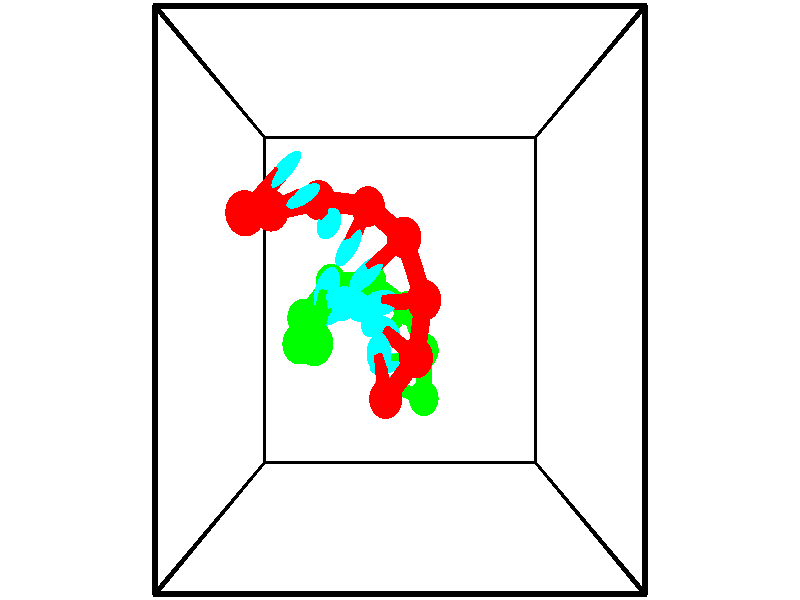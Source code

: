 // switches for output
#declare DRAW_BASES = 1; // possible values are 0, 1; only relevant for DNA ribbons
#declare DRAW_BASES_TYPE = 3; // possible values are 1, 2, 3; only relevant for DNA ribbons
#declare DRAW_FOG = 0; // set to 1 to enable fog

#include "colors.inc"

#include "transforms.inc"
background { rgb <1, 1, 1>}

#default {
   normal{
       ripples 0.25
       frequency 0.20
       turbulence 0.2
       lambda 5
   }
	finish {
		phong 0.1
		phong_size 40.
	}
}

// original window dimensions: 1024x640


// camera settings

camera {
	sky <-0, 1, 0>
	up <-0, 1, 0>
	right 1.6 * <1, 0, 0>
	location <2.5, 2.5, 11.1562>
	look_at <2.5, 2.5, 2.5>
	direction <0, 0, -8.6562>
	angle 67.0682
}


# declare cpy_camera_pos = <2.5, 2.5, 11.1562>;
# if (DRAW_FOG = 1)
fog {
	fog_type 2
	up vnormalize(cpy_camera_pos)
	color rgbt<1,1,1,0.3>
	distance 1e-5
	fog_alt 3e-3
	fog_offset 4
}
# end


// LIGHTS

# declare lum = 6;
global_settings {
	ambient_light rgb lum * <0.05, 0.05, 0.05>
	max_trace_level 15
}# declare cpy_direct_light_amount = 0.25;
light_source
{	1000 * <-1, -1, 1>,
	rgb lum * cpy_direct_light_amount
	parallel
}

light_source
{	1000 * <1, 1, -1>,
	rgb lum * cpy_direct_light_amount
	parallel
}

// strand 0

// nucleotide -1

// particle -1
sphere {
	<0.479478, 3.442579, 3.279857> 0.250000
	pigment { color rgbt <1,0,0,0> }
	no_shadow
}
cylinder {
	<0.755368, 3.724838, 3.214935>,  <0.920901, 3.894194, 3.175982>, 0.100000
	pigment { color rgbt <1,0,0,0> }
	no_shadow
}
cylinder {
	<0.755368, 3.724838, 3.214935>,  <0.479478, 3.442579, 3.279857>, 0.100000
	pigment { color rgbt <1,0,0,0> }
	no_shadow
}

// particle -1
sphere {
	<0.755368, 3.724838, 3.214935> 0.100000
	pigment { color rgbt <1,0,0,0> }
	no_shadow
}
sphere {
	0, 1
	scale<0.080000,0.200000,0.300000>
	matrix <0.539463, -0.650311, -0.534861,
		-0.482973, 0.281348, -0.829205,
		0.689723, 0.705648, -0.162305,
		0.962284, 3.936533, 3.166244>
	pigment { color rgbt <0,1,1,0> }
	no_shadow
}
cylinder {
	<0.653602, 3.566136, 2.533964>,  <0.479478, 3.442579, 3.279857>, 0.130000
	pigment { color rgbt <1,0,0,0> }
	no_shadow
}

// nucleotide -1

// particle -1
sphere {
	<0.653602, 3.566136, 2.533964> 0.250000
	pigment { color rgbt <1,0,0,0> }
	no_shadow
}
cylinder {
	<0.958098, 3.628620, 2.785713>,  <1.140796, 3.666111, 2.936763>, 0.100000
	pigment { color rgbt <1,0,0,0> }
	no_shadow
}
cylinder {
	<0.958098, 3.628620, 2.785713>,  <0.653602, 3.566136, 2.533964>, 0.100000
	pigment { color rgbt <1,0,0,0> }
	no_shadow
}

// particle -1
sphere {
	<0.958098, 3.628620, 2.785713> 0.100000
	pigment { color rgbt <1,0,0,0> }
	no_shadow
}
sphere {
	0, 1
	scale<0.080000,0.200000,0.300000>
	matrix <0.492101, -0.771228, -0.403787,
		0.422315, 0.617094, -0.663962,
		0.761241, 0.156211, 0.629374,
		1.186471, 3.675483, 2.974525>
	pigment { color rgbt <0,1,1,0> }
	no_shadow
}
cylinder {
	<1.283870, 3.745967, 2.107589>,  <0.653602, 3.566136, 2.533964>, 0.130000
	pigment { color rgbt <1,0,0,0> }
	no_shadow
}

// nucleotide -1

// particle -1
sphere {
	<1.283870, 3.745967, 2.107589> 0.250000
	pigment { color rgbt <1,0,0,0> }
	no_shadow
}
cylinder {
	<1.407747, 3.547504, 2.432037>,  <1.482073, 3.428427, 2.626707>, 0.100000
	pigment { color rgbt <1,0,0,0> }
	no_shadow
}
cylinder {
	<1.407747, 3.547504, 2.432037>,  <1.283870, 3.745967, 2.107589>, 0.100000
	pigment { color rgbt <1,0,0,0> }
	no_shadow
}

// particle -1
sphere {
	<1.407747, 3.547504, 2.432037> 0.100000
	pigment { color rgbt <1,0,0,0> }
	no_shadow
}
sphere {
	0, 1
	scale<0.080000,0.200000,0.300000>
	matrix <0.551507, -0.601172, -0.578301,
		0.774552, 0.626435, 0.087456,
		0.309692, -0.496157, 0.811122,
		1.500654, 3.398657, 2.675374>
	pigment { color rgbt <0,1,1,0> }
	no_shadow
}
cylinder {
	<2.024431, 3.659480, 2.174535>,  <1.283870, 3.745967, 2.107589>, 0.130000
	pigment { color rgbt <1,0,0,0> }
	no_shadow
}

// nucleotide -1

// particle -1
sphere {
	<2.024431, 3.659480, 2.174535> 0.250000
	pigment { color rgbt <1,0,0,0> }
	no_shadow
}
cylinder {
	<1.876644, 3.355885, 2.388985>,  <1.787972, 3.173727, 2.517655>, 0.100000
	pigment { color rgbt <1,0,0,0> }
	no_shadow
}
cylinder {
	<1.876644, 3.355885, 2.388985>,  <2.024431, 3.659480, 2.174535>, 0.100000
	pigment { color rgbt <1,0,0,0> }
	no_shadow
}

// particle -1
sphere {
	<1.876644, 3.355885, 2.388985> 0.100000
	pigment { color rgbt <1,0,0,0> }
	no_shadow
}
sphere {
	0, 1
	scale<0.080000,0.200000,0.300000>
	matrix <0.584555, -0.638327, -0.500833,
		0.722350, 0.128353, 0.679512,
		-0.369467, -0.758989, 0.536125,
		1.765804, 3.128188, 2.549822>
	pigment { color rgbt <0,1,1,0> }
	no_shadow
}
cylinder {
	<2.559453, 3.249552, 2.455150>,  <2.024431, 3.659480, 2.174535>, 0.130000
	pigment { color rgbt <1,0,0,0> }
	no_shadow
}

// nucleotide -1

// particle -1
sphere {
	<2.559453, 3.249552, 2.455150> 0.250000
	pigment { color rgbt <1,0,0,0> }
	no_shadow
}
cylinder {
	<2.246262, 3.001671, 2.433571>,  <2.058347, 2.852942, 2.420623>, 0.100000
	pigment { color rgbt <1,0,0,0> }
	no_shadow
}
cylinder {
	<2.246262, 3.001671, 2.433571>,  <2.559453, 3.249552, 2.455150>, 0.100000
	pigment { color rgbt <1,0,0,0> }
	no_shadow
}

// particle -1
sphere {
	<2.246262, 3.001671, 2.433571> 0.100000
	pigment { color rgbt <1,0,0,0> }
	no_shadow
}
sphere {
	0, 1
	scale<0.080000,0.200000,0.300000>
	matrix <0.514020, -0.595723, -0.617170,
		0.350324, -0.510962, 0.784979,
		-0.782980, -0.619704, -0.053948,
		2.011368, 2.815760, 2.417386>
	pigment { color rgbt <0,1,1,0> }
	no_shadow
}
cylinder {
	<2.848271, 2.496961, 2.391268>,  <2.559453, 3.249552, 2.455150>, 0.130000
	pigment { color rgbt <1,0,0,0> }
	no_shadow
}

// nucleotide -1

// particle -1
sphere {
	<2.848271, 2.496961, 2.391268> 0.250000
	pigment { color rgbt <1,0,0,0> }
	no_shadow
}
cylinder {
	<2.478612, 2.477135, 2.239746>,  <2.256816, 2.465239, 2.148833>, 0.100000
	pigment { color rgbt <1,0,0,0> }
	no_shadow
}
cylinder {
	<2.478612, 2.477135, 2.239746>,  <2.848271, 2.496961, 2.391268>, 0.100000
	pigment { color rgbt <1,0,0,0> }
	no_shadow
}

// particle -1
sphere {
	<2.478612, 2.477135, 2.239746> 0.100000
	pigment { color rgbt <1,0,0,0> }
	no_shadow
}
sphere {
	0, 1
	scale<0.080000,0.200000,0.300000>
	matrix <0.325155, -0.622590, -0.711798,
		-0.200560, -0.780977, 0.591482,
		-0.924148, -0.049565, -0.378806,
		2.201368, 2.462265, 2.126104>
	pigment { color rgbt <0,1,1,0> }
	no_shadow
}
cylinder {
	<2.737133, 1.790435, 2.258939>,  <2.848271, 2.496961, 2.391268>, 0.130000
	pigment { color rgbt <1,0,0,0> }
	no_shadow
}

// nucleotide -1

// particle -1
sphere {
	<2.737133, 1.790435, 2.258939> 0.250000
	pigment { color rgbt <1,0,0,0> }
	no_shadow
}
cylinder {
	<2.456429, 1.974087, 2.041046>,  <2.288006, 2.084278, 1.910311>, 0.100000
	pigment { color rgbt <1,0,0,0> }
	no_shadow
}
cylinder {
	<2.456429, 1.974087, 2.041046>,  <2.737133, 1.790435, 2.258939>, 0.100000
	pigment { color rgbt <1,0,0,0> }
	no_shadow
}

// particle -1
sphere {
	<2.456429, 1.974087, 2.041046> 0.100000
	pigment { color rgbt <1,0,0,0> }
	no_shadow
}
sphere {
	0, 1
	scale<0.080000,0.200000,0.300000>
	matrix <0.143508, -0.657851, -0.739349,
		-0.697813, -0.597017, 0.395762,
		-0.701756, 0.459132, -0.544734,
		2.245900, 2.111825, 1.877627>
	pigment { color rgbt <0,1,1,0> }
	no_shadow
}
cylinder {
	<2.282943, 1.251266, 2.015840>,  <2.737133, 1.790435, 2.258939>, 0.130000
	pigment { color rgbt <1,0,0,0> }
	no_shadow
}

// nucleotide -1

// particle -1
sphere {
	<2.282943, 1.251266, 2.015840> 0.250000
	pigment { color rgbt <1,0,0,0> }
	no_shadow
}
cylinder {
	<2.215606, 1.559822, 1.770363>,  <2.175203, 1.744955, 1.623076>, 0.100000
	pigment { color rgbt <1,0,0,0> }
	no_shadow
}
cylinder {
	<2.215606, 1.559822, 1.770363>,  <2.282943, 1.251266, 2.015840>, 0.100000
	pigment { color rgbt <1,0,0,0> }
	no_shadow
}

// particle -1
sphere {
	<2.215606, 1.559822, 1.770363> 0.100000
	pigment { color rgbt <1,0,0,0> }
	no_shadow
}
sphere {
	0, 1
	scale<0.080000,0.200000,0.300000>
	matrix <0.232055, -0.574067, -0.785237,
		-0.958024, -0.274600, -0.082364,
		-0.168344, 0.771389, -0.613693,
		2.165102, 1.791239, 1.586255>
	pigment { color rgbt <0,1,1,0> }
	no_shadow
}
// strand 1

// nucleotide -1

// particle -1
sphere {
	<2.901413, 1.117249, 0.956288> 0.250000
	pigment { color rgbt <0,1,0,0> }
	no_shadow
}
cylinder {
	<2.574100, 1.197525, 0.740829>,  <2.377713, 1.245691, 0.611554>, 0.100000
	pigment { color rgbt <0,1,0,0> }
	no_shadow
}
cylinder {
	<2.574100, 1.197525, 0.740829>,  <2.901413, 1.117249, 0.956288>, 0.100000
	pigment { color rgbt <0,1,0,0> }
	no_shadow
}

// particle -1
sphere {
	<2.574100, 1.197525, 0.740829> 0.100000
	pigment { color rgbt <0,1,0,0> }
	no_shadow
}
sphere {
	0, 1
	scale<0.080000,0.200000,0.300000>
	matrix <-0.079971, 0.888213, 0.452418,
		0.569229, 0.413281, -0.710759,
		-0.818281, 0.200690, -0.538646,
		2.328616, 1.257732, 0.579236>
	pigment { color rgbt <0,1,1,0> }
	no_shadow
}
cylinder {
	<2.923326, 1.766974, 0.620378>,  <2.901413, 1.117249, 0.956288>, 0.130000
	pigment { color rgbt <0,1,0,0> }
	no_shadow
}

// nucleotide -1

// particle -1
sphere {
	<2.923326, 1.766974, 0.620378> 0.250000
	pigment { color rgbt <0,1,0,0> }
	no_shadow
}
cylinder {
	<2.548065, 1.663231, 0.712120>,  <2.322909, 1.600985, 0.767165>, 0.100000
	pigment { color rgbt <0,1,0,0> }
	no_shadow
}
cylinder {
	<2.548065, 1.663231, 0.712120>,  <2.923326, 1.766974, 0.620378>, 0.100000
	pigment { color rgbt <0,1,0,0> }
	no_shadow
}

// particle -1
sphere {
	<2.548065, 1.663231, 0.712120> 0.100000
	pigment { color rgbt <0,1,0,0> }
	no_shadow
}
sphere {
	0, 1
	scale<0.080000,0.200000,0.300000>
	matrix <-0.093878, 0.828188, 0.552532,
		-0.333253, 0.496828, -0.801314,
		-0.938152, -0.259359, 0.229355,
		2.266619, 1.585423, 0.780927>
	pigment { color rgbt <0,1,1,0> }
	no_shadow
}
cylinder {
	<2.631237, 2.379962, 0.636910>,  <2.923326, 1.766974, 0.620378>, 0.130000
	pigment { color rgbt <0,1,0,0> }
	no_shadow
}

// nucleotide -1

// particle -1
sphere {
	<2.631237, 2.379962, 0.636910> 0.250000
	pigment { color rgbt <0,1,0,0> }
	no_shadow
}
cylinder {
	<2.377916, 2.125641, 0.813400>,  <2.225924, 1.973048, 0.919295>, 0.100000
	pigment { color rgbt <0,1,0,0> }
	no_shadow
}
cylinder {
	<2.377916, 2.125641, 0.813400>,  <2.631237, 2.379962, 0.636910>, 0.100000
	pigment { color rgbt <0,1,0,0> }
	no_shadow
}

// particle -1
sphere {
	<2.377916, 2.125641, 0.813400> 0.100000
	pigment { color rgbt <0,1,0,0> }
	no_shadow
}
sphere {
	0, 1
	scale<0.080000,0.200000,0.300000>
	matrix <-0.346483, 0.742738, 0.572965,
		-0.692009, 0.209982, -0.690674,
		-0.633302, -0.635804, 0.441227,
		2.187926, 1.934900, 0.945768>
	pigment { color rgbt <0,1,1,0> }
	no_shadow
}
cylinder {
	<2.014790, 2.770957, 0.702235>,  <2.631237, 2.379962, 0.636910>, 0.130000
	pigment { color rgbt <0,1,0,0> }
	no_shadow
}

// nucleotide -1

// particle -1
sphere {
	<2.014790, 2.770957, 0.702235> 0.250000
	pigment { color rgbt <0,1,0,0> }
	no_shadow
}
cylinder {
	<2.024527, 2.464081, 0.958618>,  <2.030368, 2.279955, 1.112448>, 0.100000
	pigment { color rgbt <0,1,0,0> }
	no_shadow
}
cylinder {
	<2.024527, 2.464081, 0.958618>,  <2.014790, 2.770957, 0.702235>, 0.100000
	pigment { color rgbt <0,1,0,0> }
	no_shadow
}

// particle -1
sphere {
	<2.024527, 2.464081, 0.958618> 0.100000
	pigment { color rgbt <0,1,0,0> }
	no_shadow
}
sphere {
	0, 1
	scale<0.080000,0.200000,0.300000>
	matrix <-0.416174, 0.575175, 0.704254,
		-0.908959, -0.283892, -0.305284,
		0.024341, -0.767189, 0.640959,
		2.031829, 2.233924, 1.150906>
	pigment { color rgbt <0,1,1,0> }
	no_shadow
}
cylinder {
	<1.351326, 2.751400, 1.122367>,  <2.014790, 2.770957, 0.702235>, 0.130000
	pigment { color rgbt <0,1,0,0> }
	no_shadow
}

// nucleotide -1

// particle -1
sphere {
	<1.351326, 2.751400, 1.122367> 0.250000
	pigment { color rgbt <0,1,0,0> }
	no_shadow
}
cylinder {
	<1.619314, 2.563057, 1.351952>,  <1.780107, 2.450051, 1.489702>, 0.100000
	pigment { color rgbt <0,1,0,0> }
	no_shadow
}
cylinder {
	<1.619314, 2.563057, 1.351952>,  <1.351326, 2.751400, 1.122367>, 0.100000
	pigment { color rgbt <0,1,0,0> }
	no_shadow
}

// particle -1
sphere {
	<1.619314, 2.563057, 1.351952> 0.100000
	pigment { color rgbt <0,1,0,0> }
	no_shadow
}
sphere {
	0, 1
	scale<0.080000,0.200000,0.300000>
	matrix <-0.374897, 0.452725, 0.809007,
		-0.640775, -0.757187, 0.126789,
		0.669970, -0.470858, 0.573962,
		1.820305, 2.421799, 1.524140>
	pigment { color rgbt <0,1,1,0> }
	no_shadow
}
cylinder {
	<0.989031, 2.268026, 1.699551>,  <1.351326, 2.751400, 1.122367>, 0.130000
	pigment { color rgbt <0,1,0,0> }
	no_shadow
}

// nucleotide -1

// particle -1
sphere {
	<0.989031, 2.268026, 1.699551> 0.250000
	pigment { color rgbt <0,1,0,0> }
	no_shadow
}
cylinder {
	<1.358961, 2.359131, 1.821419>,  <1.580919, 2.413794, 1.894539>, 0.100000
	pigment { color rgbt <0,1,0,0> }
	no_shadow
}
cylinder {
	<1.358961, 2.359131, 1.821419>,  <0.989031, 2.268026, 1.699551>, 0.100000
	pigment { color rgbt <0,1,0,0> }
	no_shadow
}

// particle -1
sphere {
	<1.358961, 2.359131, 1.821419> 0.100000
	pigment { color rgbt <0,1,0,0> }
	no_shadow
}
sphere {
	0, 1
	scale<0.080000,0.200000,0.300000>
	matrix <-0.359889, 0.264496, 0.894719,
		0.123200, -0.937105, 0.326581,
		0.924825, 0.227763, 0.304668,
		1.636409, 2.427459, 1.912819>
	pigment { color rgbt <0,1,1,0> }
	no_shadow
}
cylinder {
	<1.041683, 1.968320, 2.366121>,  <0.989031, 2.268026, 1.699551>, 0.130000
	pigment { color rgbt <0,1,0,0> }
	no_shadow
}

// nucleotide -1

// particle -1
sphere {
	<1.041683, 1.968320, 2.366121> 0.250000
	pigment { color rgbt <0,1,0,0> }
	no_shadow
}
cylinder {
	<1.340836, 2.233086, 2.386292>,  <1.520327, 2.391945, 2.398394>, 0.100000
	pigment { color rgbt <0,1,0,0> }
	no_shadow
}
cylinder {
	<1.340836, 2.233086, 2.386292>,  <1.041683, 1.968320, 2.366121>, 0.100000
	pigment { color rgbt <0,1,0,0> }
	no_shadow
}

// particle -1
sphere {
	<1.340836, 2.233086, 2.386292> 0.100000
	pigment { color rgbt <0,1,0,0> }
	no_shadow
}
sphere {
	0, 1
	scale<0.080000,0.200000,0.300000>
	matrix <-0.385918, 0.371716, 0.844331,
		0.540130, -0.650920, 0.533444,
		0.747882, 0.661914, 0.050427,
		1.565200, 2.431660, 2.401420>
	pigment { color rgbt <0,1,1,0> }
	no_shadow
}
cylinder {
	<1.354764, 2.013488, 3.077199>,  <1.041683, 1.968320, 2.366121>, 0.130000
	pigment { color rgbt <0,1,0,0> }
	no_shadow
}

// nucleotide -1

// particle -1
sphere {
	<1.354764, 2.013488, 3.077199> 0.250000
	pigment { color rgbt <0,1,0,0> }
	no_shadow
}
cylinder {
	<1.427362, 2.363029, 2.896782>,  <1.470922, 2.572754, 2.788532>, 0.100000
	pigment { color rgbt <0,1,0,0> }
	no_shadow
}
cylinder {
	<1.427362, 2.363029, 2.896782>,  <1.354764, 2.013488, 3.077199>, 0.100000
	pigment { color rgbt <0,1,0,0> }
	no_shadow
}

// particle -1
sphere {
	<1.427362, 2.363029, 2.896782> 0.100000
	pigment { color rgbt <0,1,0,0> }
	no_shadow
}
sphere {
	0, 1
	scale<0.080000,0.200000,0.300000>
	matrix <-0.456515, 0.481113, 0.748415,
		0.871007, 0.070073, 0.486248,
		0.181496, 0.873854, -0.451042,
		1.481812, 2.625186, 2.761469>
	pigment { color rgbt <0,1,1,0> }
	no_shadow
}
// box output
cylinder {
	<0.000000, 0.000000, 0.000000>,  <5.000000, 0.000000, 0.000000>, 0.025000
	pigment { color rgbt <0,0,0,0> }
	no_shadow
}
cylinder {
	<0.000000, 0.000000, 0.000000>,  <0.000000, 5.000000, 0.000000>, 0.025000
	pigment { color rgbt <0,0,0,0> }
	no_shadow
}
cylinder {
	<0.000000, 0.000000, 0.000000>,  <0.000000, 0.000000, 5.000000>, 0.025000
	pigment { color rgbt <0,0,0,0> }
	no_shadow
}
cylinder {
	<5.000000, 5.000000, 5.000000>,  <0.000000, 5.000000, 5.000000>, 0.025000
	pigment { color rgbt <0,0,0,0> }
	no_shadow
}
cylinder {
	<5.000000, 5.000000, 5.000000>,  <5.000000, 0.000000, 5.000000>, 0.025000
	pigment { color rgbt <0,0,0,0> }
	no_shadow
}
cylinder {
	<5.000000, 5.000000, 5.000000>,  <5.000000, 5.000000, 0.000000>, 0.025000
	pigment { color rgbt <0,0,0,0> }
	no_shadow
}
cylinder {
	<0.000000, 0.000000, 5.000000>,  <0.000000, 5.000000, 5.000000>, 0.025000
	pigment { color rgbt <0,0,0,0> }
	no_shadow
}
cylinder {
	<0.000000, 0.000000, 5.000000>,  <5.000000, 0.000000, 5.000000>, 0.025000
	pigment { color rgbt <0,0,0,0> }
	no_shadow
}
cylinder {
	<5.000000, 5.000000, 0.000000>,  <0.000000, 5.000000, 0.000000>, 0.025000
	pigment { color rgbt <0,0,0,0> }
	no_shadow
}
cylinder {
	<5.000000, 5.000000, 0.000000>,  <5.000000, 0.000000, 0.000000>, 0.025000
	pigment { color rgbt <0,0,0,0> }
	no_shadow
}
cylinder {
	<5.000000, 0.000000, 5.000000>,  <5.000000, 0.000000, 0.000000>, 0.025000
	pigment { color rgbt <0,0,0,0> }
	no_shadow
}
cylinder {
	<0.000000, 5.000000, 0.000000>,  <0.000000, 5.000000, 5.000000>, 0.025000
	pigment { color rgbt <0,0,0,0> }
	no_shadow
}
// end of box output
